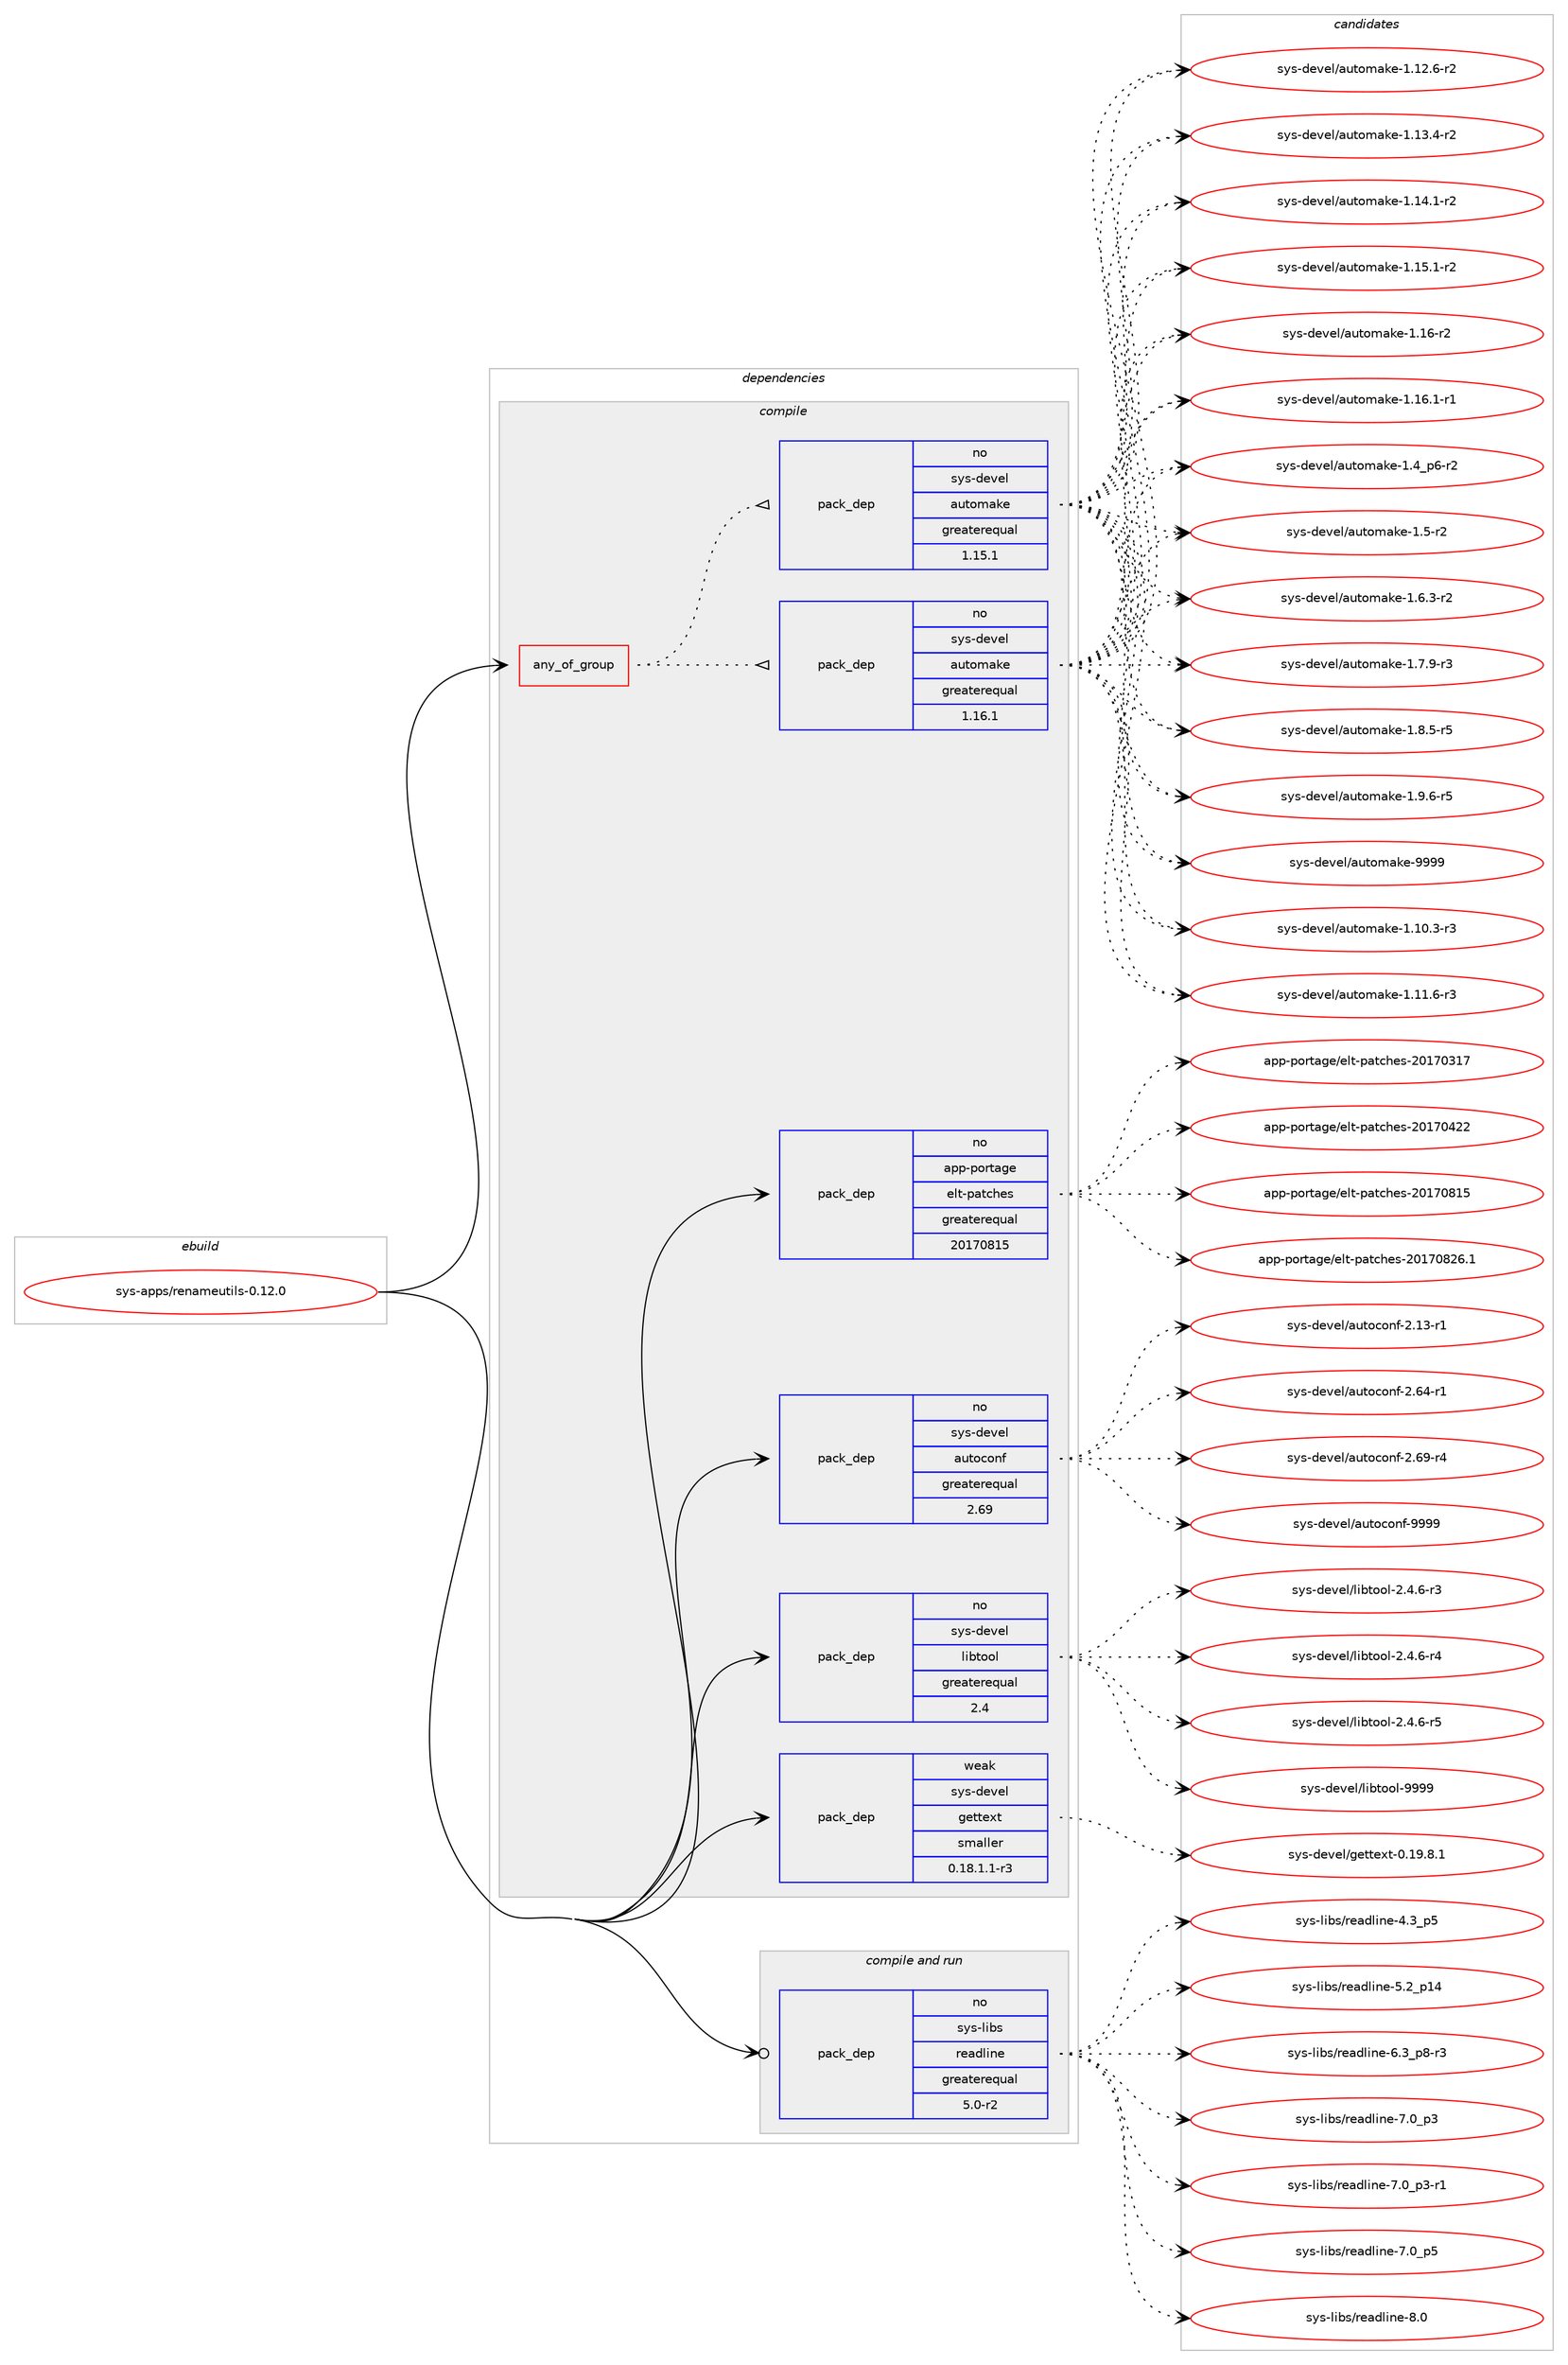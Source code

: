 digraph prolog {

# *************
# Graph options
# *************

newrank=true;
concentrate=true;
compound=true;
graph [rankdir=LR,fontname=Helvetica,fontsize=10,ranksep=1.5];#, ranksep=2.5, nodesep=0.2];
edge  [arrowhead=vee];
node  [fontname=Helvetica,fontsize=10];

# **********
# The ebuild
# **********

subgraph cluster_leftcol {
color=gray;
rank=same;
label=<<i>ebuild</i>>;
id [label="sys-apps/renameutils-0.12.0", color=red, width=4, href="../sys-apps/renameutils-0.12.0.svg"];
}

# ****************
# The dependencies
# ****************

subgraph cluster_midcol {
color=gray;
label=<<i>dependencies</i>>;
subgraph cluster_compile {
fillcolor="#eeeeee";
style=filled;
label=<<i>compile</i>>;
subgraph any27153 {
dependency1714106 [label=<<TABLE BORDER="0" CELLBORDER="1" CELLSPACING="0" CELLPADDING="4"><TR><TD CELLPADDING="10">any_of_group</TD></TR></TABLE>>, shape=none, color=red];subgraph pack1229085 {
dependency1714107 [label=<<TABLE BORDER="0" CELLBORDER="1" CELLSPACING="0" CELLPADDING="4" WIDTH="220"><TR><TD ROWSPAN="6" CELLPADDING="30">pack_dep</TD></TR><TR><TD WIDTH="110">no</TD></TR><TR><TD>sys-devel</TD></TR><TR><TD>automake</TD></TR><TR><TD>greaterequal</TD></TR><TR><TD>1.16.1</TD></TR></TABLE>>, shape=none, color=blue];
}
dependency1714106:e -> dependency1714107:w [weight=20,style="dotted",arrowhead="oinv"];
subgraph pack1229086 {
dependency1714108 [label=<<TABLE BORDER="0" CELLBORDER="1" CELLSPACING="0" CELLPADDING="4" WIDTH="220"><TR><TD ROWSPAN="6" CELLPADDING="30">pack_dep</TD></TR><TR><TD WIDTH="110">no</TD></TR><TR><TD>sys-devel</TD></TR><TR><TD>automake</TD></TR><TR><TD>greaterequal</TD></TR><TR><TD>1.15.1</TD></TR></TABLE>>, shape=none, color=blue];
}
dependency1714106:e -> dependency1714108:w [weight=20,style="dotted",arrowhead="oinv"];
}
id:e -> dependency1714106:w [weight=20,style="solid",arrowhead="vee"];
subgraph pack1229087 {
dependency1714109 [label=<<TABLE BORDER="0" CELLBORDER="1" CELLSPACING="0" CELLPADDING="4" WIDTH="220"><TR><TD ROWSPAN="6" CELLPADDING="30">pack_dep</TD></TR><TR><TD WIDTH="110">no</TD></TR><TR><TD>app-portage</TD></TR><TR><TD>elt-patches</TD></TR><TR><TD>greaterequal</TD></TR><TR><TD>20170815</TD></TR></TABLE>>, shape=none, color=blue];
}
id:e -> dependency1714109:w [weight=20,style="solid",arrowhead="vee"];
subgraph pack1229088 {
dependency1714110 [label=<<TABLE BORDER="0" CELLBORDER="1" CELLSPACING="0" CELLPADDING="4" WIDTH="220"><TR><TD ROWSPAN="6" CELLPADDING="30">pack_dep</TD></TR><TR><TD WIDTH="110">no</TD></TR><TR><TD>sys-devel</TD></TR><TR><TD>autoconf</TD></TR><TR><TD>greaterequal</TD></TR><TR><TD>2.69</TD></TR></TABLE>>, shape=none, color=blue];
}
id:e -> dependency1714110:w [weight=20,style="solid",arrowhead="vee"];
subgraph pack1229089 {
dependency1714111 [label=<<TABLE BORDER="0" CELLBORDER="1" CELLSPACING="0" CELLPADDING="4" WIDTH="220"><TR><TD ROWSPAN="6" CELLPADDING="30">pack_dep</TD></TR><TR><TD WIDTH="110">no</TD></TR><TR><TD>sys-devel</TD></TR><TR><TD>libtool</TD></TR><TR><TD>greaterequal</TD></TR><TR><TD>2.4</TD></TR></TABLE>>, shape=none, color=blue];
}
id:e -> dependency1714111:w [weight=20,style="solid",arrowhead="vee"];
subgraph pack1229090 {
dependency1714112 [label=<<TABLE BORDER="0" CELLBORDER="1" CELLSPACING="0" CELLPADDING="4" WIDTH="220"><TR><TD ROWSPAN="6" CELLPADDING="30">pack_dep</TD></TR><TR><TD WIDTH="110">weak</TD></TR><TR><TD>sys-devel</TD></TR><TR><TD>gettext</TD></TR><TR><TD>smaller</TD></TR><TR><TD>0.18.1.1-r3</TD></TR></TABLE>>, shape=none, color=blue];
}
id:e -> dependency1714112:w [weight=20,style="solid",arrowhead="vee"];
}
subgraph cluster_compileandrun {
fillcolor="#eeeeee";
style=filled;
label=<<i>compile and run</i>>;
subgraph pack1229091 {
dependency1714113 [label=<<TABLE BORDER="0" CELLBORDER="1" CELLSPACING="0" CELLPADDING="4" WIDTH="220"><TR><TD ROWSPAN="6" CELLPADDING="30">pack_dep</TD></TR><TR><TD WIDTH="110">no</TD></TR><TR><TD>sys-libs</TD></TR><TR><TD>readline</TD></TR><TR><TD>greaterequal</TD></TR><TR><TD>5.0-r2</TD></TR></TABLE>>, shape=none, color=blue];
}
id:e -> dependency1714113:w [weight=20,style="solid",arrowhead="odotvee"];
}
subgraph cluster_run {
fillcolor="#eeeeee";
style=filled;
label=<<i>run</i>>;
}
}

# **************
# The candidates
# **************

subgraph cluster_choices {
rank=same;
color=gray;
label=<<i>candidates</i>>;

subgraph choice1229085 {
color=black;
nodesep=1;
choice11512111545100101118101108479711711611110997107101454946494846514511451 [label="sys-devel/automake-1.10.3-r3", color=red, width=4,href="../sys-devel/automake-1.10.3-r3.svg"];
choice11512111545100101118101108479711711611110997107101454946494946544511451 [label="sys-devel/automake-1.11.6-r3", color=red, width=4,href="../sys-devel/automake-1.11.6-r3.svg"];
choice11512111545100101118101108479711711611110997107101454946495046544511450 [label="sys-devel/automake-1.12.6-r2", color=red, width=4,href="../sys-devel/automake-1.12.6-r2.svg"];
choice11512111545100101118101108479711711611110997107101454946495146524511450 [label="sys-devel/automake-1.13.4-r2", color=red, width=4,href="../sys-devel/automake-1.13.4-r2.svg"];
choice11512111545100101118101108479711711611110997107101454946495246494511450 [label="sys-devel/automake-1.14.1-r2", color=red, width=4,href="../sys-devel/automake-1.14.1-r2.svg"];
choice11512111545100101118101108479711711611110997107101454946495346494511450 [label="sys-devel/automake-1.15.1-r2", color=red, width=4,href="../sys-devel/automake-1.15.1-r2.svg"];
choice1151211154510010111810110847971171161111099710710145494649544511450 [label="sys-devel/automake-1.16-r2", color=red, width=4,href="../sys-devel/automake-1.16-r2.svg"];
choice11512111545100101118101108479711711611110997107101454946495446494511449 [label="sys-devel/automake-1.16.1-r1", color=red, width=4,href="../sys-devel/automake-1.16.1-r1.svg"];
choice115121115451001011181011084797117116111109971071014549465295112544511450 [label="sys-devel/automake-1.4_p6-r2", color=red, width=4,href="../sys-devel/automake-1.4_p6-r2.svg"];
choice11512111545100101118101108479711711611110997107101454946534511450 [label="sys-devel/automake-1.5-r2", color=red, width=4,href="../sys-devel/automake-1.5-r2.svg"];
choice115121115451001011181011084797117116111109971071014549465446514511450 [label="sys-devel/automake-1.6.3-r2", color=red, width=4,href="../sys-devel/automake-1.6.3-r2.svg"];
choice115121115451001011181011084797117116111109971071014549465546574511451 [label="sys-devel/automake-1.7.9-r3", color=red, width=4,href="../sys-devel/automake-1.7.9-r3.svg"];
choice115121115451001011181011084797117116111109971071014549465646534511453 [label="sys-devel/automake-1.8.5-r5", color=red, width=4,href="../sys-devel/automake-1.8.5-r5.svg"];
choice115121115451001011181011084797117116111109971071014549465746544511453 [label="sys-devel/automake-1.9.6-r5", color=red, width=4,href="../sys-devel/automake-1.9.6-r5.svg"];
choice115121115451001011181011084797117116111109971071014557575757 [label="sys-devel/automake-9999", color=red, width=4,href="../sys-devel/automake-9999.svg"];
dependency1714107:e -> choice11512111545100101118101108479711711611110997107101454946494846514511451:w [style=dotted,weight="100"];
dependency1714107:e -> choice11512111545100101118101108479711711611110997107101454946494946544511451:w [style=dotted,weight="100"];
dependency1714107:e -> choice11512111545100101118101108479711711611110997107101454946495046544511450:w [style=dotted,weight="100"];
dependency1714107:e -> choice11512111545100101118101108479711711611110997107101454946495146524511450:w [style=dotted,weight="100"];
dependency1714107:e -> choice11512111545100101118101108479711711611110997107101454946495246494511450:w [style=dotted,weight="100"];
dependency1714107:e -> choice11512111545100101118101108479711711611110997107101454946495346494511450:w [style=dotted,weight="100"];
dependency1714107:e -> choice1151211154510010111810110847971171161111099710710145494649544511450:w [style=dotted,weight="100"];
dependency1714107:e -> choice11512111545100101118101108479711711611110997107101454946495446494511449:w [style=dotted,weight="100"];
dependency1714107:e -> choice115121115451001011181011084797117116111109971071014549465295112544511450:w [style=dotted,weight="100"];
dependency1714107:e -> choice11512111545100101118101108479711711611110997107101454946534511450:w [style=dotted,weight="100"];
dependency1714107:e -> choice115121115451001011181011084797117116111109971071014549465446514511450:w [style=dotted,weight="100"];
dependency1714107:e -> choice115121115451001011181011084797117116111109971071014549465546574511451:w [style=dotted,weight="100"];
dependency1714107:e -> choice115121115451001011181011084797117116111109971071014549465646534511453:w [style=dotted,weight="100"];
dependency1714107:e -> choice115121115451001011181011084797117116111109971071014549465746544511453:w [style=dotted,weight="100"];
dependency1714107:e -> choice115121115451001011181011084797117116111109971071014557575757:w [style=dotted,weight="100"];
}
subgraph choice1229086 {
color=black;
nodesep=1;
choice11512111545100101118101108479711711611110997107101454946494846514511451 [label="sys-devel/automake-1.10.3-r3", color=red, width=4,href="../sys-devel/automake-1.10.3-r3.svg"];
choice11512111545100101118101108479711711611110997107101454946494946544511451 [label="sys-devel/automake-1.11.6-r3", color=red, width=4,href="../sys-devel/automake-1.11.6-r3.svg"];
choice11512111545100101118101108479711711611110997107101454946495046544511450 [label="sys-devel/automake-1.12.6-r2", color=red, width=4,href="../sys-devel/automake-1.12.6-r2.svg"];
choice11512111545100101118101108479711711611110997107101454946495146524511450 [label="sys-devel/automake-1.13.4-r2", color=red, width=4,href="../sys-devel/automake-1.13.4-r2.svg"];
choice11512111545100101118101108479711711611110997107101454946495246494511450 [label="sys-devel/automake-1.14.1-r2", color=red, width=4,href="../sys-devel/automake-1.14.1-r2.svg"];
choice11512111545100101118101108479711711611110997107101454946495346494511450 [label="sys-devel/automake-1.15.1-r2", color=red, width=4,href="../sys-devel/automake-1.15.1-r2.svg"];
choice1151211154510010111810110847971171161111099710710145494649544511450 [label="sys-devel/automake-1.16-r2", color=red, width=4,href="../sys-devel/automake-1.16-r2.svg"];
choice11512111545100101118101108479711711611110997107101454946495446494511449 [label="sys-devel/automake-1.16.1-r1", color=red, width=4,href="../sys-devel/automake-1.16.1-r1.svg"];
choice115121115451001011181011084797117116111109971071014549465295112544511450 [label="sys-devel/automake-1.4_p6-r2", color=red, width=4,href="../sys-devel/automake-1.4_p6-r2.svg"];
choice11512111545100101118101108479711711611110997107101454946534511450 [label="sys-devel/automake-1.5-r2", color=red, width=4,href="../sys-devel/automake-1.5-r2.svg"];
choice115121115451001011181011084797117116111109971071014549465446514511450 [label="sys-devel/automake-1.6.3-r2", color=red, width=4,href="../sys-devel/automake-1.6.3-r2.svg"];
choice115121115451001011181011084797117116111109971071014549465546574511451 [label="sys-devel/automake-1.7.9-r3", color=red, width=4,href="../sys-devel/automake-1.7.9-r3.svg"];
choice115121115451001011181011084797117116111109971071014549465646534511453 [label="sys-devel/automake-1.8.5-r5", color=red, width=4,href="../sys-devel/automake-1.8.5-r5.svg"];
choice115121115451001011181011084797117116111109971071014549465746544511453 [label="sys-devel/automake-1.9.6-r5", color=red, width=4,href="../sys-devel/automake-1.9.6-r5.svg"];
choice115121115451001011181011084797117116111109971071014557575757 [label="sys-devel/automake-9999", color=red, width=4,href="../sys-devel/automake-9999.svg"];
dependency1714108:e -> choice11512111545100101118101108479711711611110997107101454946494846514511451:w [style=dotted,weight="100"];
dependency1714108:e -> choice11512111545100101118101108479711711611110997107101454946494946544511451:w [style=dotted,weight="100"];
dependency1714108:e -> choice11512111545100101118101108479711711611110997107101454946495046544511450:w [style=dotted,weight="100"];
dependency1714108:e -> choice11512111545100101118101108479711711611110997107101454946495146524511450:w [style=dotted,weight="100"];
dependency1714108:e -> choice11512111545100101118101108479711711611110997107101454946495246494511450:w [style=dotted,weight="100"];
dependency1714108:e -> choice11512111545100101118101108479711711611110997107101454946495346494511450:w [style=dotted,weight="100"];
dependency1714108:e -> choice1151211154510010111810110847971171161111099710710145494649544511450:w [style=dotted,weight="100"];
dependency1714108:e -> choice11512111545100101118101108479711711611110997107101454946495446494511449:w [style=dotted,weight="100"];
dependency1714108:e -> choice115121115451001011181011084797117116111109971071014549465295112544511450:w [style=dotted,weight="100"];
dependency1714108:e -> choice11512111545100101118101108479711711611110997107101454946534511450:w [style=dotted,weight="100"];
dependency1714108:e -> choice115121115451001011181011084797117116111109971071014549465446514511450:w [style=dotted,weight="100"];
dependency1714108:e -> choice115121115451001011181011084797117116111109971071014549465546574511451:w [style=dotted,weight="100"];
dependency1714108:e -> choice115121115451001011181011084797117116111109971071014549465646534511453:w [style=dotted,weight="100"];
dependency1714108:e -> choice115121115451001011181011084797117116111109971071014549465746544511453:w [style=dotted,weight="100"];
dependency1714108:e -> choice115121115451001011181011084797117116111109971071014557575757:w [style=dotted,weight="100"];
}
subgraph choice1229087 {
color=black;
nodesep=1;
choice97112112451121111141169710310147101108116451129711699104101115455048495548514955 [label="app-portage/elt-patches-20170317", color=red, width=4,href="../app-portage/elt-patches-20170317.svg"];
choice97112112451121111141169710310147101108116451129711699104101115455048495548525050 [label="app-portage/elt-patches-20170422", color=red, width=4,href="../app-portage/elt-patches-20170422.svg"];
choice97112112451121111141169710310147101108116451129711699104101115455048495548564953 [label="app-portage/elt-patches-20170815", color=red, width=4,href="../app-portage/elt-patches-20170815.svg"];
choice971121124511211111411697103101471011081164511297116991041011154550484955485650544649 [label="app-portage/elt-patches-20170826.1", color=red, width=4,href="../app-portage/elt-patches-20170826.1.svg"];
dependency1714109:e -> choice97112112451121111141169710310147101108116451129711699104101115455048495548514955:w [style=dotted,weight="100"];
dependency1714109:e -> choice97112112451121111141169710310147101108116451129711699104101115455048495548525050:w [style=dotted,weight="100"];
dependency1714109:e -> choice97112112451121111141169710310147101108116451129711699104101115455048495548564953:w [style=dotted,weight="100"];
dependency1714109:e -> choice971121124511211111411697103101471011081164511297116991041011154550484955485650544649:w [style=dotted,weight="100"];
}
subgraph choice1229088 {
color=black;
nodesep=1;
choice1151211154510010111810110847971171161119911111010245504649514511449 [label="sys-devel/autoconf-2.13-r1", color=red, width=4,href="../sys-devel/autoconf-2.13-r1.svg"];
choice1151211154510010111810110847971171161119911111010245504654524511449 [label="sys-devel/autoconf-2.64-r1", color=red, width=4,href="../sys-devel/autoconf-2.64-r1.svg"];
choice1151211154510010111810110847971171161119911111010245504654574511452 [label="sys-devel/autoconf-2.69-r4", color=red, width=4,href="../sys-devel/autoconf-2.69-r4.svg"];
choice115121115451001011181011084797117116111991111101024557575757 [label="sys-devel/autoconf-9999", color=red, width=4,href="../sys-devel/autoconf-9999.svg"];
dependency1714110:e -> choice1151211154510010111810110847971171161119911111010245504649514511449:w [style=dotted,weight="100"];
dependency1714110:e -> choice1151211154510010111810110847971171161119911111010245504654524511449:w [style=dotted,weight="100"];
dependency1714110:e -> choice1151211154510010111810110847971171161119911111010245504654574511452:w [style=dotted,weight="100"];
dependency1714110:e -> choice115121115451001011181011084797117116111991111101024557575757:w [style=dotted,weight="100"];
}
subgraph choice1229089 {
color=black;
nodesep=1;
choice1151211154510010111810110847108105981161111111084550465246544511451 [label="sys-devel/libtool-2.4.6-r3", color=red, width=4,href="../sys-devel/libtool-2.4.6-r3.svg"];
choice1151211154510010111810110847108105981161111111084550465246544511452 [label="sys-devel/libtool-2.4.6-r4", color=red, width=4,href="../sys-devel/libtool-2.4.6-r4.svg"];
choice1151211154510010111810110847108105981161111111084550465246544511453 [label="sys-devel/libtool-2.4.6-r5", color=red, width=4,href="../sys-devel/libtool-2.4.6-r5.svg"];
choice1151211154510010111810110847108105981161111111084557575757 [label="sys-devel/libtool-9999", color=red, width=4,href="../sys-devel/libtool-9999.svg"];
dependency1714111:e -> choice1151211154510010111810110847108105981161111111084550465246544511451:w [style=dotted,weight="100"];
dependency1714111:e -> choice1151211154510010111810110847108105981161111111084550465246544511452:w [style=dotted,weight="100"];
dependency1714111:e -> choice1151211154510010111810110847108105981161111111084550465246544511453:w [style=dotted,weight="100"];
dependency1714111:e -> choice1151211154510010111810110847108105981161111111084557575757:w [style=dotted,weight="100"];
}
subgraph choice1229090 {
color=black;
nodesep=1;
choice1151211154510010111810110847103101116116101120116454846495746564649 [label="sys-devel/gettext-0.19.8.1", color=red, width=4,href="../sys-devel/gettext-0.19.8.1.svg"];
dependency1714112:e -> choice1151211154510010111810110847103101116116101120116454846495746564649:w [style=dotted,weight="100"];
}
subgraph choice1229091 {
color=black;
nodesep=1;
choice11512111545108105981154711410197100108105110101455246519511253 [label="sys-libs/readline-4.3_p5", color=red, width=4,href="../sys-libs/readline-4.3_p5.svg"];
choice1151211154510810598115471141019710010810511010145534650951124952 [label="sys-libs/readline-5.2_p14", color=red, width=4,href="../sys-libs/readline-5.2_p14.svg"];
choice115121115451081059811547114101971001081051101014554465195112564511451 [label="sys-libs/readline-6.3_p8-r3", color=red, width=4,href="../sys-libs/readline-6.3_p8-r3.svg"];
choice11512111545108105981154711410197100108105110101455546489511251 [label="sys-libs/readline-7.0_p3", color=red, width=4,href="../sys-libs/readline-7.0_p3.svg"];
choice115121115451081059811547114101971001081051101014555464895112514511449 [label="sys-libs/readline-7.0_p3-r1", color=red, width=4,href="../sys-libs/readline-7.0_p3-r1.svg"];
choice11512111545108105981154711410197100108105110101455546489511253 [label="sys-libs/readline-7.0_p5", color=red, width=4,href="../sys-libs/readline-7.0_p5.svg"];
choice1151211154510810598115471141019710010810511010145564648 [label="sys-libs/readline-8.0", color=red, width=4,href="../sys-libs/readline-8.0.svg"];
dependency1714113:e -> choice11512111545108105981154711410197100108105110101455246519511253:w [style=dotted,weight="100"];
dependency1714113:e -> choice1151211154510810598115471141019710010810511010145534650951124952:w [style=dotted,weight="100"];
dependency1714113:e -> choice115121115451081059811547114101971001081051101014554465195112564511451:w [style=dotted,weight="100"];
dependency1714113:e -> choice11512111545108105981154711410197100108105110101455546489511251:w [style=dotted,weight="100"];
dependency1714113:e -> choice115121115451081059811547114101971001081051101014555464895112514511449:w [style=dotted,weight="100"];
dependency1714113:e -> choice11512111545108105981154711410197100108105110101455546489511253:w [style=dotted,weight="100"];
dependency1714113:e -> choice1151211154510810598115471141019710010810511010145564648:w [style=dotted,weight="100"];
}
}

}
